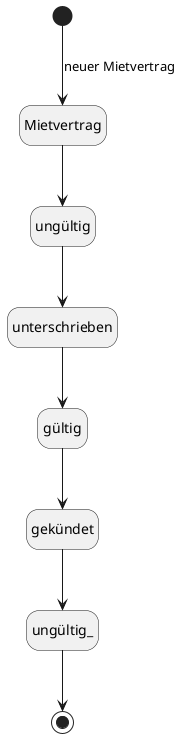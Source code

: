 @startuml mietvertrag

hide empty description
[*] --> Mietvertrag : neuer Mietvertrag
Mietvertrag --> ungültig
ungültig --> unterschrieben
unterschrieben --> gültig
gültig --> gekündet
gekündet --> ungültig_
ungültig_ --> [*]
@enduml